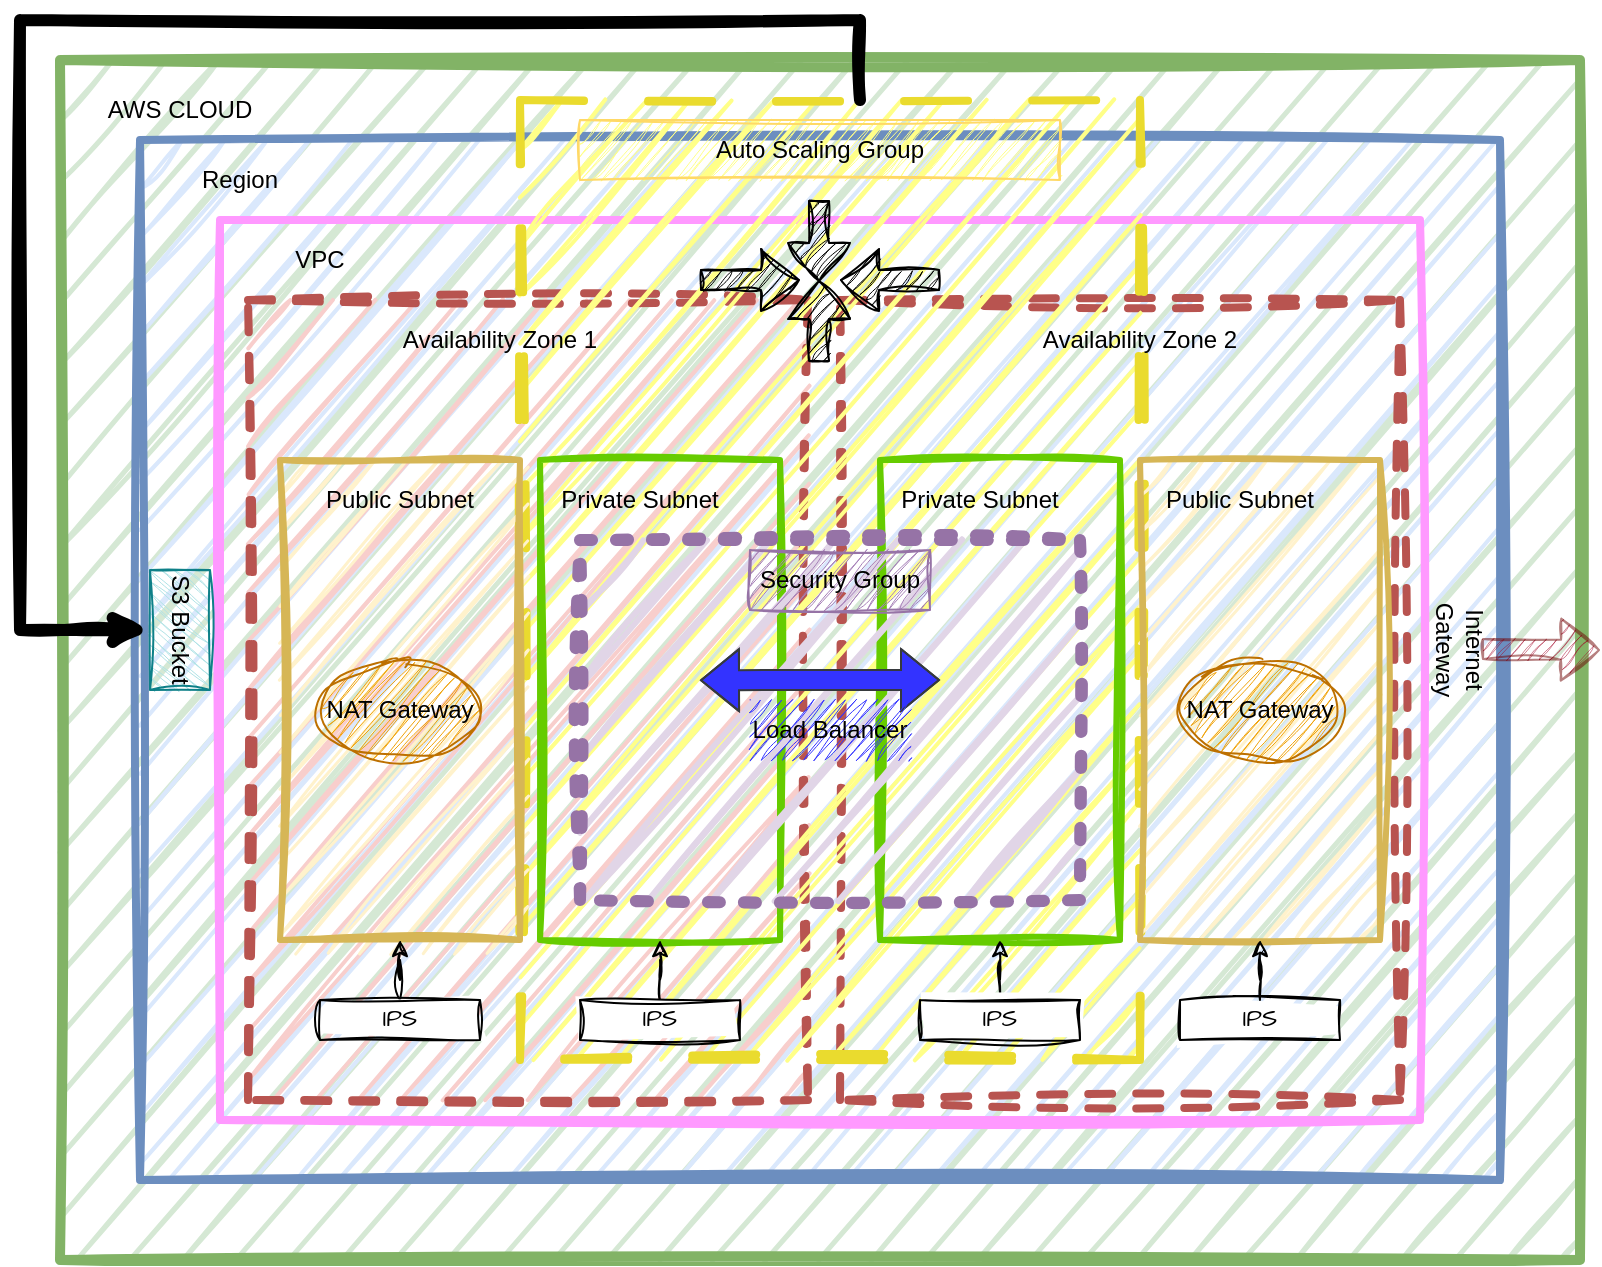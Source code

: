 <mxfile version="26.1.1">
  <diagram name="Page-1" id="85Vd3DS516it2GXpmGbN">
    <mxGraphModel dx="954" dy="647" grid="1" gridSize="10" guides="1" tooltips="1" connect="1" arrows="1" fold="1" page="1" pageScale="1" pageWidth="827" pageHeight="1169" math="0" shadow="0" adaptiveColors="auto">
      <root>
        <mxCell id="0" />
        <mxCell id="1" parent="0" />
        <mxCell id="czOrY9x0QChB1zpZsv03-1" value="" style="rounded=0;whiteSpace=wrap;html=1;fillColor=#d5e8d4;strokeColor=#82b366;strokeWidth=5;sketch=1;curveFitting=1;jiggle=2;" parent="1" vertex="1">
          <mxGeometry x="40" y="40" width="760" height="600" as="geometry" />
        </mxCell>
        <mxCell id="czOrY9x0QChB1zpZsv03-3" value="" style="rounded=0;whiteSpace=wrap;html=1;fillColor=#dae8fc;strokeWidth=4;strokeColor=#6c8ebf;sketch=1;curveFitting=1;jiggle=2;" parent="1" vertex="1">
          <mxGeometry x="80" y="80" width="680" height="520" as="geometry" />
        </mxCell>
        <mxCell id="czOrY9x0QChB1zpZsv03-6" value="" style="rounded=0;whiteSpace=wrap;html=1;fillColor=none;strokeColor=#FF99FF;strokeWidth=4;sketch=1;curveFitting=1;jiggle=2;" parent="1" vertex="1">
          <mxGeometry x="120" y="120" width="600" height="450" as="geometry" />
        </mxCell>
        <mxCell id="czOrY9x0QChB1zpZsv03-8" value="" style="rounded=0;whiteSpace=wrap;html=1;dashed=1;strokeWidth=4;fillColor=#f8cecc;strokeColor=#b85450;sketch=1;curveFitting=1;jiggle=2;" parent="1" vertex="1">
          <mxGeometry x="134" y="160" width="280" height="400" as="geometry" />
        </mxCell>
        <mxCell id="czOrY9x0QChB1zpZsv03-10" value="" style="rounded=0;whiteSpace=wrap;html=1;dashed=1;strokeWidth=4;fillColor=none;strokeColor=#b85450;sketch=1;curveFitting=1;jiggle=2;" parent="1" vertex="1">
          <mxGeometry x="430" y="160" width="280" height="400" as="geometry" />
        </mxCell>
        <mxCell id="czOrY9x0QChB1zpZsv03-28" value="" style="rounded=0;whiteSpace=wrap;html=1;fillColor=#ffff88;strokeColor=light-dark(#eadb2e, #babdc0);strokeWidth=4;dashed=1;dashPattern=8 8;sketch=1;curveFitting=1;jiggle=2;" parent="1" vertex="1">
          <mxGeometry x="270" y="60" width="310" height="480" as="geometry" />
        </mxCell>
        <mxCell id="czOrY9x0QChB1zpZsv03-2" value="AWS CLOUD" style="text;html=1;align=center;verticalAlign=middle;whiteSpace=wrap;rounded=0;sketch=1;curveFitting=1;jiggle=2;" parent="1" vertex="1">
          <mxGeometry x="50" y="50" width="100" height="30" as="geometry" />
        </mxCell>
        <mxCell id="czOrY9x0QChB1zpZsv03-4" value="Region" style="text;html=1;align=center;verticalAlign=middle;whiteSpace=wrap;rounded=0;sketch=1;curveFitting=1;jiggle=2;" parent="1" vertex="1">
          <mxGeometry x="80" y="80" width="100" height="40" as="geometry" />
        </mxCell>
        <mxCell id="czOrY9x0QChB1zpZsv03-7" value="VPC" style="text;html=1;align=center;verticalAlign=middle;whiteSpace=wrap;rounded=0;sketch=1;curveFitting=1;jiggle=2;" parent="1" vertex="1">
          <mxGeometry x="120" y="120" width="100" height="40" as="geometry" />
        </mxCell>
        <mxCell id="czOrY9x0QChB1zpZsv03-12" value="Availability Zone 1" style="text;html=1;align=center;verticalAlign=middle;whiteSpace=wrap;rounded=0;sketch=1;curveFitting=1;jiggle=2;" parent="1" vertex="1">
          <mxGeometry x="210" y="160" width="100" height="40" as="geometry" />
        </mxCell>
        <mxCell id="czOrY9x0QChB1zpZsv03-13" value="Availability Zone 2" style="text;html=1;align=center;verticalAlign=middle;whiteSpace=wrap;rounded=0;sketch=1;curveFitting=1;jiggle=2;" parent="1" vertex="1">
          <mxGeometry x="530" y="160" width="100" height="40" as="geometry" />
        </mxCell>
        <mxCell id="czOrY9x0QChB1zpZsv03-14" value="" style="rounded=0;whiteSpace=wrap;html=1;fillColor=#fff2cc;strokeColor=#d6b656;strokeWidth=3;sketch=1;curveFitting=1;jiggle=2;" parent="1" vertex="1">
          <mxGeometry x="150" y="240" width="120" height="240" as="geometry" />
        </mxCell>
        <mxCell id="czOrY9x0QChB1zpZsv03-16" value="" style="rounded=0;whiteSpace=wrap;html=1;fillColor=#fff2cc;strokeColor=#d6b656;strokeWidth=3;sketch=1;curveFitting=1;jiggle=2;" parent="1" vertex="1">
          <mxGeometry x="580" y="240" width="120" height="240" as="geometry" />
        </mxCell>
        <mxCell id="czOrY9x0QChB1zpZsv03-17" value="" style="rounded=0;whiteSpace=wrap;html=1;fillColor=none;strokeColor=#66CC00;strokeWidth=3;sketch=1;curveFitting=1;jiggle=2;" parent="1" vertex="1">
          <mxGeometry x="280" y="240" width="120" height="240" as="geometry" />
        </mxCell>
        <mxCell id="czOrY9x0QChB1zpZsv03-18" value="" style="rounded=0;whiteSpace=wrap;html=1;fillColor=none;strokeColor=#66CC00;strokeWidth=3;sketch=1;curveFitting=1;jiggle=2;" parent="1" vertex="1">
          <mxGeometry x="450" y="240" width="120" height="240" as="geometry" />
        </mxCell>
        <mxCell id="czOrY9x0QChB1zpZsv03-19" value="Public Subnet" style="text;html=1;align=center;verticalAlign=middle;whiteSpace=wrap;rounded=0;sketch=1;curveFitting=1;jiggle=2;" parent="1" vertex="1">
          <mxGeometry x="160" y="240" width="100" height="40" as="geometry" />
        </mxCell>
        <mxCell id="czOrY9x0QChB1zpZsv03-20" value="Public Subnet" style="text;html=1;align=center;verticalAlign=middle;whiteSpace=wrap;rounded=0;sketch=1;curveFitting=1;jiggle=2;" parent="1" vertex="1">
          <mxGeometry x="580" y="240" width="100" height="40" as="geometry" />
        </mxCell>
        <mxCell id="czOrY9x0QChB1zpZsv03-21" value="Private Subnet" style="text;html=1;align=center;verticalAlign=middle;whiteSpace=wrap;rounded=0;sketch=1;curveFitting=1;jiggle=2;" parent="1" vertex="1">
          <mxGeometry x="280" y="240" width="100" height="40" as="geometry" />
        </mxCell>
        <mxCell id="czOrY9x0QChB1zpZsv03-22" value="Private Subnet" style="text;html=1;align=center;verticalAlign=middle;whiteSpace=wrap;rounded=0;sketch=1;curveFitting=1;jiggle=2;" parent="1" vertex="1">
          <mxGeometry x="450" y="240" width="100" height="40" as="geometry" />
        </mxCell>
        <mxCell id="czOrY9x0QChB1zpZsv03-24" value="Internet Gateway" style="text;html=1;align=center;verticalAlign=middle;whiteSpace=wrap;rounded=0;rotation=90;sketch=1;curveFitting=1;jiggle=2;" parent="1" vertex="1">
          <mxGeometry x="710" y="330" width="60" height="10" as="geometry" />
        </mxCell>
        <mxCell id="czOrY9x0QChB1zpZsv03-25" value="" style="shape=flexArrow;endArrow=classic;html=1;rounded=0;opacity=50;fillColor=#a20025;strokeColor=#6F0000;sketch=1;curveFitting=1;jiggle=2;" parent="1" edge="1">
          <mxGeometry width="50" height="50" relative="1" as="geometry">
            <mxPoint x="751" y="334.5" as="sourcePoint" />
            <mxPoint x="810" y="335" as="targetPoint" />
          </mxGeometry>
        </mxCell>
        <mxCell id="czOrY9x0QChB1zpZsv03-26" value="NAT Gateway" style="ellipse;whiteSpace=wrap;html=1;fillColor=#f0a30a;fontColor=#000000;strokeColor=#BD7000;rounded=0;sketch=1;curveFitting=1;jiggle=2;" parent="1" vertex="1">
          <mxGeometry x="170" y="340" width="80" height="50" as="geometry" />
        </mxCell>
        <mxCell id="czOrY9x0QChB1zpZsv03-27" value="NAT Gateway" style="ellipse;whiteSpace=wrap;html=1;fillColor=#f0a30a;fontColor=#000000;strokeColor=#BD7000;rounded=0;sketch=1;curveFitting=1;jiggle=2;" parent="1" vertex="1">
          <mxGeometry x="600" y="340" width="80" height="50" as="geometry" />
        </mxCell>
        <mxCell id="czOrY9x0QChB1zpZsv03-29" value="Auto Scaling Group" style="text;html=1;align=center;verticalAlign=middle;whiteSpace=wrap;rounded=0;sketch=1;curveFitting=1;jiggle=2;fillColor=#ffff88;strokeColor=#FFD966;" parent="1" vertex="1">
          <mxGeometry x="300" y="70" width="240" height="30" as="geometry" />
        </mxCell>
        <mxCell id="czOrY9x0QChB1zpZsv03-34" value="" style="rounded=0;whiteSpace=wrap;html=1;fillColor=#e1d5e7;strokeColor=#9673a6;dashed=1;dashPattern=1 2;strokeWidth=6;sketch=1;curveFitting=1;jiggle=2;" parent="1" vertex="1">
          <mxGeometry x="300" y="280" width="250" height="180" as="geometry" />
        </mxCell>
        <mxCell id="czOrY9x0QChB1zpZsv03-31" value="" style="shape=flexArrow;endArrow=classic;startArrow=classic;html=1;rounded=0;fillColor=#3333FF;strokeColor=#36393d;" parent="1" edge="1">
          <mxGeometry width="100" height="100" relative="1" as="geometry">
            <mxPoint x="360" y="350.12" as="sourcePoint" />
            <mxPoint x="480" y="350" as="targetPoint" />
            <Array as="points">
              <mxPoint x="415.1" y="350" />
            </Array>
          </mxGeometry>
        </mxCell>
        <mxCell id="czOrY9x0QChB1zpZsv03-33" value="Load Balancer" style="text;html=1;align=center;verticalAlign=middle;whiteSpace=wrap;rounded=0;sketch=1;curveFitting=1;jiggle=2;fillColor=#3333FF;" parent="1" vertex="1">
          <mxGeometry x="385" y="360" width="80" height="30" as="geometry" />
        </mxCell>
        <mxCell id="czOrY9x0QChB1zpZsv03-36" value="Security Group" style="text;html=1;align=center;verticalAlign=middle;whiteSpace=wrap;rounded=0;sketch=1;curveFitting=1;jiggle=2;fillColor=#A680B8;strokeColor=#9673a6;" parent="1" vertex="1">
          <mxGeometry x="385" y="285" width="90" height="30" as="geometry" />
        </mxCell>
        <mxCell id="czOrY9x0QChB1zpZsv03-37" value="S3 Bucket" style="text;html=1;align=center;verticalAlign=middle;whiteSpace=wrap;rounded=0;rotation=90;sketch=1;curveFitting=1;jiggle=2;fillColor=#b0e3e6;strokeColor=#0e8088;" parent="1" vertex="1">
          <mxGeometry x="70" y="310" width="60" height="30" as="geometry" />
        </mxCell>
        <mxCell id="ka_tP4ONkCJjYP0RUdHS-2" value="" style="shape=flexArrow;endArrow=classic;html=1;rounded=0;sketch=1;hachureGap=4;jiggle=2;curveFitting=1;fontFamily=Architects Daughter;fontSource=https%3A%2F%2Ffonts.googleapis.com%2Fcss%3Ffamily%3DArchitects%2BDaughter;fillColor=#000000;" edge="1" parent="1">
          <mxGeometry width="50" height="50" relative="1" as="geometry">
            <mxPoint x="419.54" y="191" as="sourcePoint" />
            <mxPoint x="419.5" y="150" as="targetPoint" />
          </mxGeometry>
        </mxCell>
        <mxCell id="ka_tP4ONkCJjYP0RUdHS-4" value="" style="shape=flexArrow;endArrow=classic;html=1;rounded=0;sketch=1;hachureGap=4;jiggle=2;curveFitting=1;fontFamily=Architects Daughter;fontSource=https%3A%2F%2Ffonts.googleapis.com%2Fcss%3Ffamily%3DArchitects%2BDaughter;fillColor=#000000;" edge="1" parent="1">
          <mxGeometry width="50" height="50" relative="1" as="geometry">
            <mxPoint x="419.5" y="110" as="sourcePoint" />
            <mxPoint x="419.54" y="151" as="targetPoint" />
          </mxGeometry>
        </mxCell>
        <mxCell id="ka_tP4ONkCJjYP0RUdHS-5" value="" style="shape=flexArrow;endArrow=classic;html=1;rounded=0;sketch=1;hachureGap=4;jiggle=2;curveFitting=1;fontFamily=Architects Daughter;fontSource=https%3A%2F%2Ffonts.googleapis.com%2Fcss%3Ffamily%3DArchitects%2BDaughter;fillColor=#000000;" edge="1" parent="1">
          <mxGeometry width="50" height="50" relative="1" as="geometry">
            <mxPoint x="360" y="150" as="sourcePoint" />
            <mxPoint x="410.003" y="150" as="targetPoint" />
            <Array as="points">
              <mxPoint x="360" y="150" />
            </Array>
          </mxGeometry>
        </mxCell>
        <mxCell id="ka_tP4ONkCJjYP0RUdHS-7" value="" style="shape=flexArrow;endArrow=classic;html=1;rounded=0;sketch=1;hachureGap=4;jiggle=2;curveFitting=1;fontFamily=Architects Daughter;fontSource=https://fonts.googleapis.com/css?family=Architects+Daughter;fillColor=#000000;" edge="1" parent="1">
          <mxGeometry width="50" height="50" relative="1" as="geometry">
            <mxPoint x="480.003" y="150" as="sourcePoint" />
            <mxPoint x="430" y="150" as="targetPoint" />
            <Array as="points">
              <mxPoint x="430" y="150" />
            </Array>
          </mxGeometry>
        </mxCell>
        <mxCell id="ka_tP4ONkCJjYP0RUdHS-23" value="" style="edgeStyle=orthogonalEdgeStyle;rounded=0;sketch=1;hachureGap=4;jiggle=2;curveFitting=1;orthogonalLoop=1;jettySize=auto;html=1;fontFamily=Architects Daughter;fontSource=https%3A%2F%2Ffonts.googleapis.com%2Fcss%3Ffamily%3DArchitects%2BDaughter;" edge="1" parent="1" source="ka_tP4ONkCJjYP0RUdHS-8" target="czOrY9x0QChB1zpZsv03-14">
          <mxGeometry relative="1" as="geometry" />
        </mxCell>
        <mxCell id="ka_tP4ONkCJjYP0RUdHS-8" value="IPS" style="rounded=0;whiteSpace=wrap;html=1;sketch=1;hachureGap=4;jiggle=2;curveFitting=1;fontFamily=Architects Daughter;fontSource=https%3A%2F%2Ffonts.googleapis.com%2Fcss%3Ffamily%3DArchitects%2BDaughter;" vertex="1" parent="1">
          <mxGeometry x="170" y="510" width="80" height="20" as="geometry" />
        </mxCell>
        <mxCell id="ka_tP4ONkCJjYP0RUdHS-22" value="" style="edgeStyle=orthogonalEdgeStyle;rounded=0;sketch=1;hachureGap=4;jiggle=2;curveFitting=1;orthogonalLoop=1;jettySize=auto;html=1;fontFamily=Architects Daughter;fontSource=https%3A%2F%2Ffonts.googleapis.com%2Fcss%3Ffamily%3DArchitects%2BDaughter;entryX=0.5;entryY=1;entryDx=0;entryDy=0;" edge="1" parent="1" source="ka_tP4ONkCJjYP0RUdHS-9" target="czOrY9x0QChB1zpZsv03-17">
          <mxGeometry relative="1" as="geometry">
            <mxPoint x="380" y="490" as="targetPoint" />
          </mxGeometry>
        </mxCell>
        <mxCell id="ka_tP4ONkCJjYP0RUdHS-9" value="IPS" style="rounded=0;whiteSpace=wrap;html=1;sketch=1;hachureGap=4;jiggle=2;curveFitting=1;fontFamily=Architects Daughter;fontSource=https%3A%2F%2Ffonts.googleapis.com%2Fcss%3Ffamily%3DArchitects%2BDaughter;" vertex="1" parent="1">
          <mxGeometry x="300" y="510" width="80" height="20" as="geometry" />
        </mxCell>
        <mxCell id="ka_tP4ONkCJjYP0RUdHS-15" value="" style="edgeStyle=orthogonalEdgeStyle;rounded=0;sketch=1;hachureGap=4;jiggle=2;curveFitting=1;orthogonalLoop=1;jettySize=auto;html=1;fontFamily=Architects Daughter;fontSource=https%3A%2F%2Ffonts.googleapis.com%2Fcss%3Ffamily%3DArchitects%2BDaughter;" edge="1" parent="1" source="ka_tP4ONkCJjYP0RUdHS-11" target="czOrY9x0QChB1zpZsv03-16">
          <mxGeometry relative="1" as="geometry" />
        </mxCell>
        <mxCell id="ka_tP4ONkCJjYP0RUdHS-11" value="IPS" style="rounded=0;whiteSpace=wrap;html=1;sketch=1;hachureGap=4;jiggle=2;curveFitting=1;fontFamily=Architects Daughter;fontSource=https%3A%2F%2Ffonts.googleapis.com%2Fcss%3Ffamily%3DArchitects%2BDaughter;" vertex="1" parent="1">
          <mxGeometry x="600" y="510" width="80" height="20" as="geometry" />
        </mxCell>
        <mxCell id="ka_tP4ONkCJjYP0RUdHS-21" value="" style="edgeStyle=orthogonalEdgeStyle;rounded=0;sketch=1;hachureGap=4;jiggle=2;curveFitting=1;orthogonalLoop=1;jettySize=auto;html=1;fontFamily=Architects Daughter;fontSource=https%3A%2F%2Ffonts.googleapis.com%2Fcss%3Ffamily%3DArchitects%2BDaughter;entryX=0.5;entryY=1;entryDx=0;entryDy=0;" edge="1" parent="1" source="ka_tP4ONkCJjYP0RUdHS-16" target="czOrY9x0QChB1zpZsv03-18">
          <mxGeometry relative="1" as="geometry" />
        </mxCell>
        <mxCell id="ka_tP4ONkCJjYP0RUdHS-16" value="IPS" style="rounded=0;whiteSpace=wrap;html=1;sketch=1;hachureGap=4;jiggle=2;curveFitting=1;fontFamily=Architects Daughter;fontSource=https%3A%2F%2Ffonts.googleapis.com%2Fcss%3Ffamily%3DArchitects%2BDaughter;" vertex="1" parent="1">
          <mxGeometry x="470" y="510" width="80" height="20" as="geometry" />
        </mxCell>
        <mxCell id="ka_tP4ONkCJjYP0RUdHS-29" value="" style="endArrow=classic;html=1;rounded=0;sketch=1;hachureGap=4;jiggle=2;curveFitting=1;fontFamily=Architects Daughter;fontSource=https%3A%2F%2Ffonts.googleapis.com%2Fcss%3Ffamily%3DArchitects%2BDaughter;entryX=0.5;entryY=1;entryDx=0;entryDy=0;strokeWidth=6;" edge="1" parent="1" target="czOrY9x0QChB1zpZsv03-37">
          <mxGeometry width="50" height="50" relative="1" as="geometry">
            <mxPoint x="440" y="60" as="sourcePoint" />
            <mxPoint x="20" y="330" as="targetPoint" />
            <Array as="points">
              <mxPoint x="440" y="20" />
              <mxPoint x="20" y="20" />
              <mxPoint x="20" y="325" />
            </Array>
          </mxGeometry>
        </mxCell>
      </root>
    </mxGraphModel>
  </diagram>
</mxfile>
